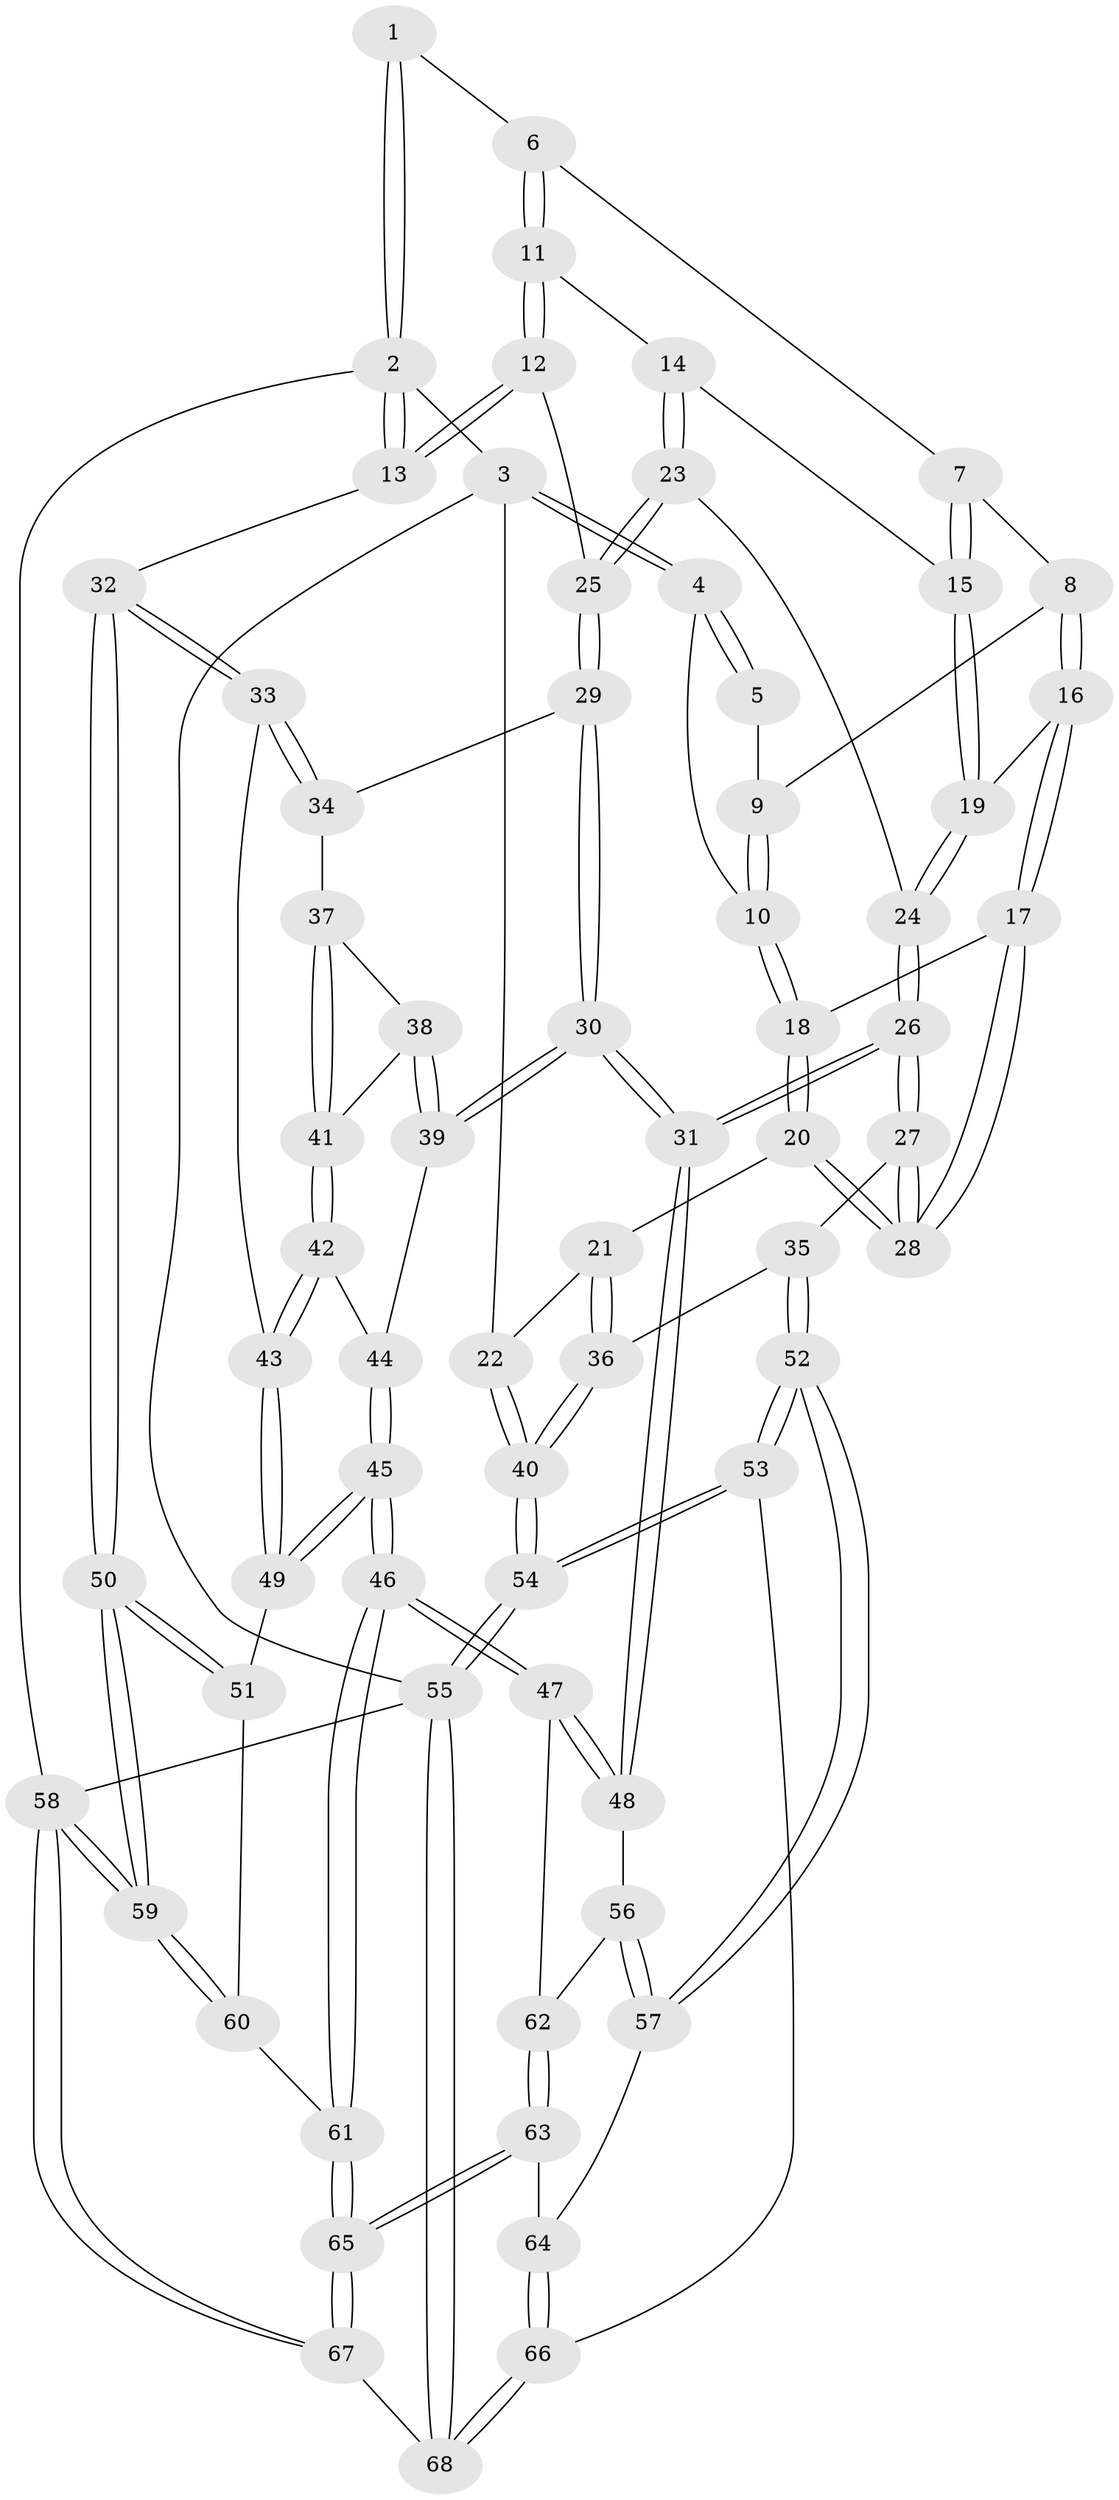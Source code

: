 // Generated by graph-tools (version 1.1) at 2025/51/03/09/25 03:51:08]
// undirected, 68 vertices, 167 edges
graph export_dot {
graph [start="1"]
  node [color=gray90,style=filled];
  1 [pos="+0.7417777522733798+0"];
  2 [pos="+1+0"];
  3 [pos="+0+0"];
  4 [pos="+0.1216507093252759+0"];
  5 [pos="+0.5741761882024867+0"];
  6 [pos="+0.7440291433067202+0"];
  7 [pos="+0.5639857795373783+0.10412400054434752"];
  8 [pos="+0.5240628851361352+0.11761521638279625"];
  9 [pos="+0.4964689168711348+0.09992219040316212"];
  10 [pos="+0.23646659258051198+0"];
  11 [pos="+0.8140424310560103+0.1175480574256899"];
  12 [pos="+0.8864800566079389+0.17482819812245134"];
  13 [pos="+1+0.3036437713660856"];
  14 [pos="+0.6757709349292179+0.23787895100677334"];
  15 [pos="+0.646040314769719+0.23236639678959922"];
  16 [pos="+0.48827497916975987+0.26604999643460364"];
  17 [pos="+0.44221764743223013+0.30355717498849266"];
  18 [pos="+0.2676160818395209+0.18091512929889525"];
  19 [pos="+0.5203226464268836+0.26537121805359515"];
  20 [pos="+0.1486855063170689+0.35403555938479286"];
  21 [pos="+0.07836860792206388+0.38551025609545553"];
  22 [pos="+0+0.31249987088362113"];
  23 [pos="+0.6832323890919757+0.3323448112393981"];
  24 [pos="+0.6475615747447568+0.3521061770798286"];
  25 [pos="+0.7575116562956229+0.37928448909073054"];
  26 [pos="+0.4763235623566533+0.5499907171578364"];
  27 [pos="+0.4572276000574105+0.5386748046593192"];
  28 [pos="+0.4533796915290638+0.5296307103651013"];
  29 [pos="+0.7881621049149243+0.4587247706414444"];
  30 [pos="+0.5729747129407137+0.5669151072298407"];
  31 [pos="+0.5052776427510882+0.5785869216396219"];
  32 [pos="+1+0.43103959988889506"];
  33 [pos="+1+0.4631984857381225"];
  34 [pos="+0.7892284499851148+0.4591189699299657"];
  35 [pos="+0.32422637118632996+0.5995352768201119"];
  36 [pos="+0.13043043165259366+0.5894374904463197"];
  37 [pos="+0.7974414715942616+0.5686243850053345"];
  38 [pos="+0.6853288199171419+0.6064470879472164"];
  39 [pos="+0.6721695796907259+0.6046939681102395"];
  40 [pos="+0+1"];
  41 [pos="+0.8056259987101521+0.6269070171906439"];
  42 [pos="+0.8159076151520105+0.6391621057871253"];
  43 [pos="+0.8608974966947979+0.6586112098815917"];
  44 [pos="+0.7529315254242349+0.6855764953461894"];
  45 [pos="+0.7087642199593415+0.8178252270013493"];
  46 [pos="+0.699301039294649+0.8266537333993734"];
  47 [pos="+0.6444160068122217+0.7685647675341635"];
  48 [pos="+0.50533437206355+0.5789014131154979"];
  49 [pos="+0.8653498303670962+0.7327059566607996"];
  50 [pos="+1+0.6765928560012101"];
  51 [pos="+0.865532562616318+0.7328437332410295"];
  52 [pos="+0.2164744844812286+0.877914845736664"];
  53 [pos="+0.1571233391974546+0.9138993118448148"];
  54 [pos="+0+1"];
  55 [pos="+0+1"];
  56 [pos="+0.445476950905713+0.7605702338260967"];
  57 [pos="+0.3496885455720066+0.8575082885251697"];
  58 [pos="+1+1"];
  59 [pos="+1+0.9673478732570474"];
  60 [pos="+0.9491944880772438+0.8615405347292664"];
  61 [pos="+0.7072758101079183+0.9472568475537806"];
  62 [pos="+0.5043399611965347+0.8473536614957045"];
  63 [pos="+0.5086456477194831+0.8616398986676116"];
  64 [pos="+0.4275099226722265+0.9240645150097457"];
  65 [pos="+0.6857779218505672+1"];
  66 [pos="+0.46648787548881265+1"];
  67 [pos="+0.6627944590687912+1"];
  68 [pos="+0.5916594454836429+1"];
  1 -- 2;
  1 -- 2;
  1 -- 6;
  2 -- 3;
  2 -- 13;
  2 -- 13;
  2 -- 58;
  3 -- 4;
  3 -- 4;
  3 -- 22;
  3 -- 55;
  4 -- 5;
  4 -- 5;
  4 -- 10;
  5 -- 9;
  6 -- 7;
  6 -- 11;
  6 -- 11;
  7 -- 8;
  7 -- 15;
  7 -- 15;
  8 -- 9;
  8 -- 16;
  8 -- 16;
  9 -- 10;
  9 -- 10;
  10 -- 18;
  10 -- 18;
  11 -- 12;
  11 -- 12;
  11 -- 14;
  12 -- 13;
  12 -- 13;
  12 -- 25;
  13 -- 32;
  14 -- 15;
  14 -- 23;
  14 -- 23;
  15 -- 19;
  15 -- 19;
  16 -- 17;
  16 -- 17;
  16 -- 19;
  17 -- 18;
  17 -- 28;
  17 -- 28;
  18 -- 20;
  18 -- 20;
  19 -- 24;
  19 -- 24;
  20 -- 21;
  20 -- 28;
  20 -- 28;
  21 -- 22;
  21 -- 36;
  21 -- 36;
  22 -- 40;
  22 -- 40;
  23 -- 24;
  23 -- 25;
  23 -- 25;
  24 -- 26;
  24 -- 26;
  25 -- 29;
  25 -- 29;
  26 -- 27;
  26 -- 27;
  26 -- 31;
  26 -- 31;
  27 -- 28;
  27 -- 28;
  27 -- 35;
  29 -- 30;
  29 -- 30;
  29 -- 34;
  30 -- 31;
  30 -- 31;
  30 -- 39;
  30 -- 39;
  31 -- 48;
  31 -- 48;
  32 -- 33;
  32 -- 33;
  32 -- 50;
  32 -- 50;
  33 -- 34;
  33 -- 34;
  33 -- 43;
  34 -- 37;
  35 -- 36;
  35 -- 52;
  35 -- 52;
  36 -- 40;
  36 -- 40;
  37 -- 38;
  37 -- 41;
  37 -- 41;
  38 -- 39;
  38 -- 39;
  38 -- 41;
  39 -- 44;
  40 -- 54;
  40 -- 54;
  41 -- 42;
  41 -- 42;
  42 -- 43;
  42 -- 43;
  42 -- 44;
  43 -- 49;
  43 -- 49;
  44 -- 45;
  44 -- 45;
  45 -- 46;
  45 -- 46;
  45 -- 49;
  45 -- 49;
  46 -- 47;
  46 -- 47;
  46 -- 61;
  46 -- 61;
  47 -- 48;
  47 -- 48;
  47 -- 62;
  48 -- 56;
  49 -- 51;
  50 -- 51;
  50 -- 51;
  50 -- 59;
  50 -- 59;
  51 -- 60;
  52 -- 53;
  52 -- 53;
  52 -- 57;
  52 -- 57;
  53 -- 54;
  53 -- 54;
  53 -- 66;
  54 -- 55;
  54 -- 55;
  55 -- 68;
  55 -- 68;
  55 -- 58;
  56 -- 57;
  56 -- 57;
  56 -- 62;
  57 -- 64;
  58 -- 59;
  58 -- 59;
  58 -- 67;
  58 -- 67;
  59 -- 60;
  59 -- 60;
  60 -- 61;
  61 -- 65;
  61 -- 65;
  62 -- 63;
  62 -- 63;
  63 -- 64;
  63 -- 65;
  63 -- 65;
  64 -- 66;
  64 -- 66;
  65 -- 67;
  65 -- 67;
  66 -- 68;
  66 -- 68;
  67 -- 68;
}
